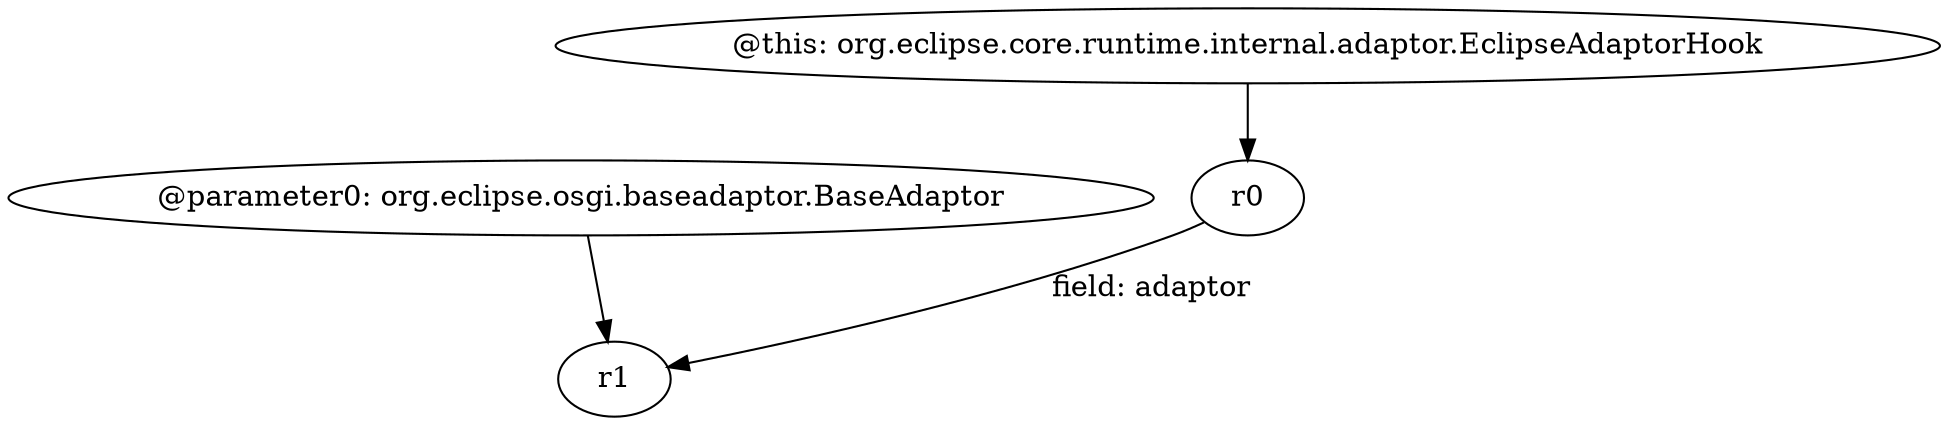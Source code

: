 digraph g {
0[label="@parameter0: org.eclipse.osgi.baseadaptor.BaseAdaptor"]
1[label="r1"]
0->1[label=""]
2[label="r0"]
2->1[label="field: adaptor"]
3[label="@this: org.eclipse.core.runtime.internal.adaptor.EclipseAdaptorHook"]
3->2[label=""]
}